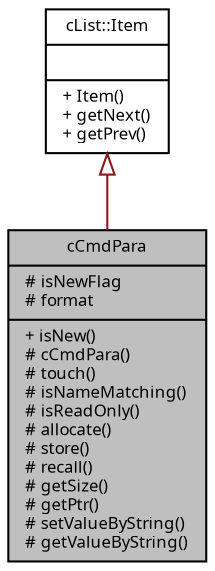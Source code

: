 digraph "cCmdPara"
{
  edge [fontname="Sans",fontsize="8",labelfontname="Sans",labelfontsize="8"];
  node [fontname="Sans",fontsize="8",shape=record];
  Node1 [label="{cCmdPara\n|# isNewFlag\l# format\l|+ isNew()\l# cCmdPara()\l# touch()\l# isNameMatching()\l# isReadOnly()\l# allocate()\l# store()\l# recall()\l# getSize()\l# getPtr()\l# setValueByString()\l# getValueByString()\l}",height=0.2,width=0.4,color="black", fillcolor="grey75", style="filled", fontcolor="black"];
  Node2 -> Node1 [dir="back",color="firebrick4",fontsize="8",style="solid",arrowtail="onormal",fontname="Sans"];
  Node2 [label="{cList::Item\n||+ Item()\l+ getNext()\l+ getPrev()\l}",height=0.2,width=0.4,color="black", fillcolor="white", style="filled",URL="$classc_list_1_1_item.html",tooltip="Base class for list items. "];
}
